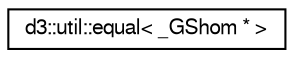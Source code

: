 digraph "Graphical Class Hierarchy"
{
  edge [fontname="FreeSans",fontsize="10",labelfontname="FreeSans",labelfontsize="10"];
  node [fontname="FreeSans",fontsize="10",shape=record];
  rankdir="LR";
  Node1 [label="d3::util::equal\< _GShom * \>",height=0.2,width=0.4,color="black", fillcolor="white", style="filled",URL="$structd3_1_1util_1_1equal_3_01__GShom_01_5_01_4.html"];
}
